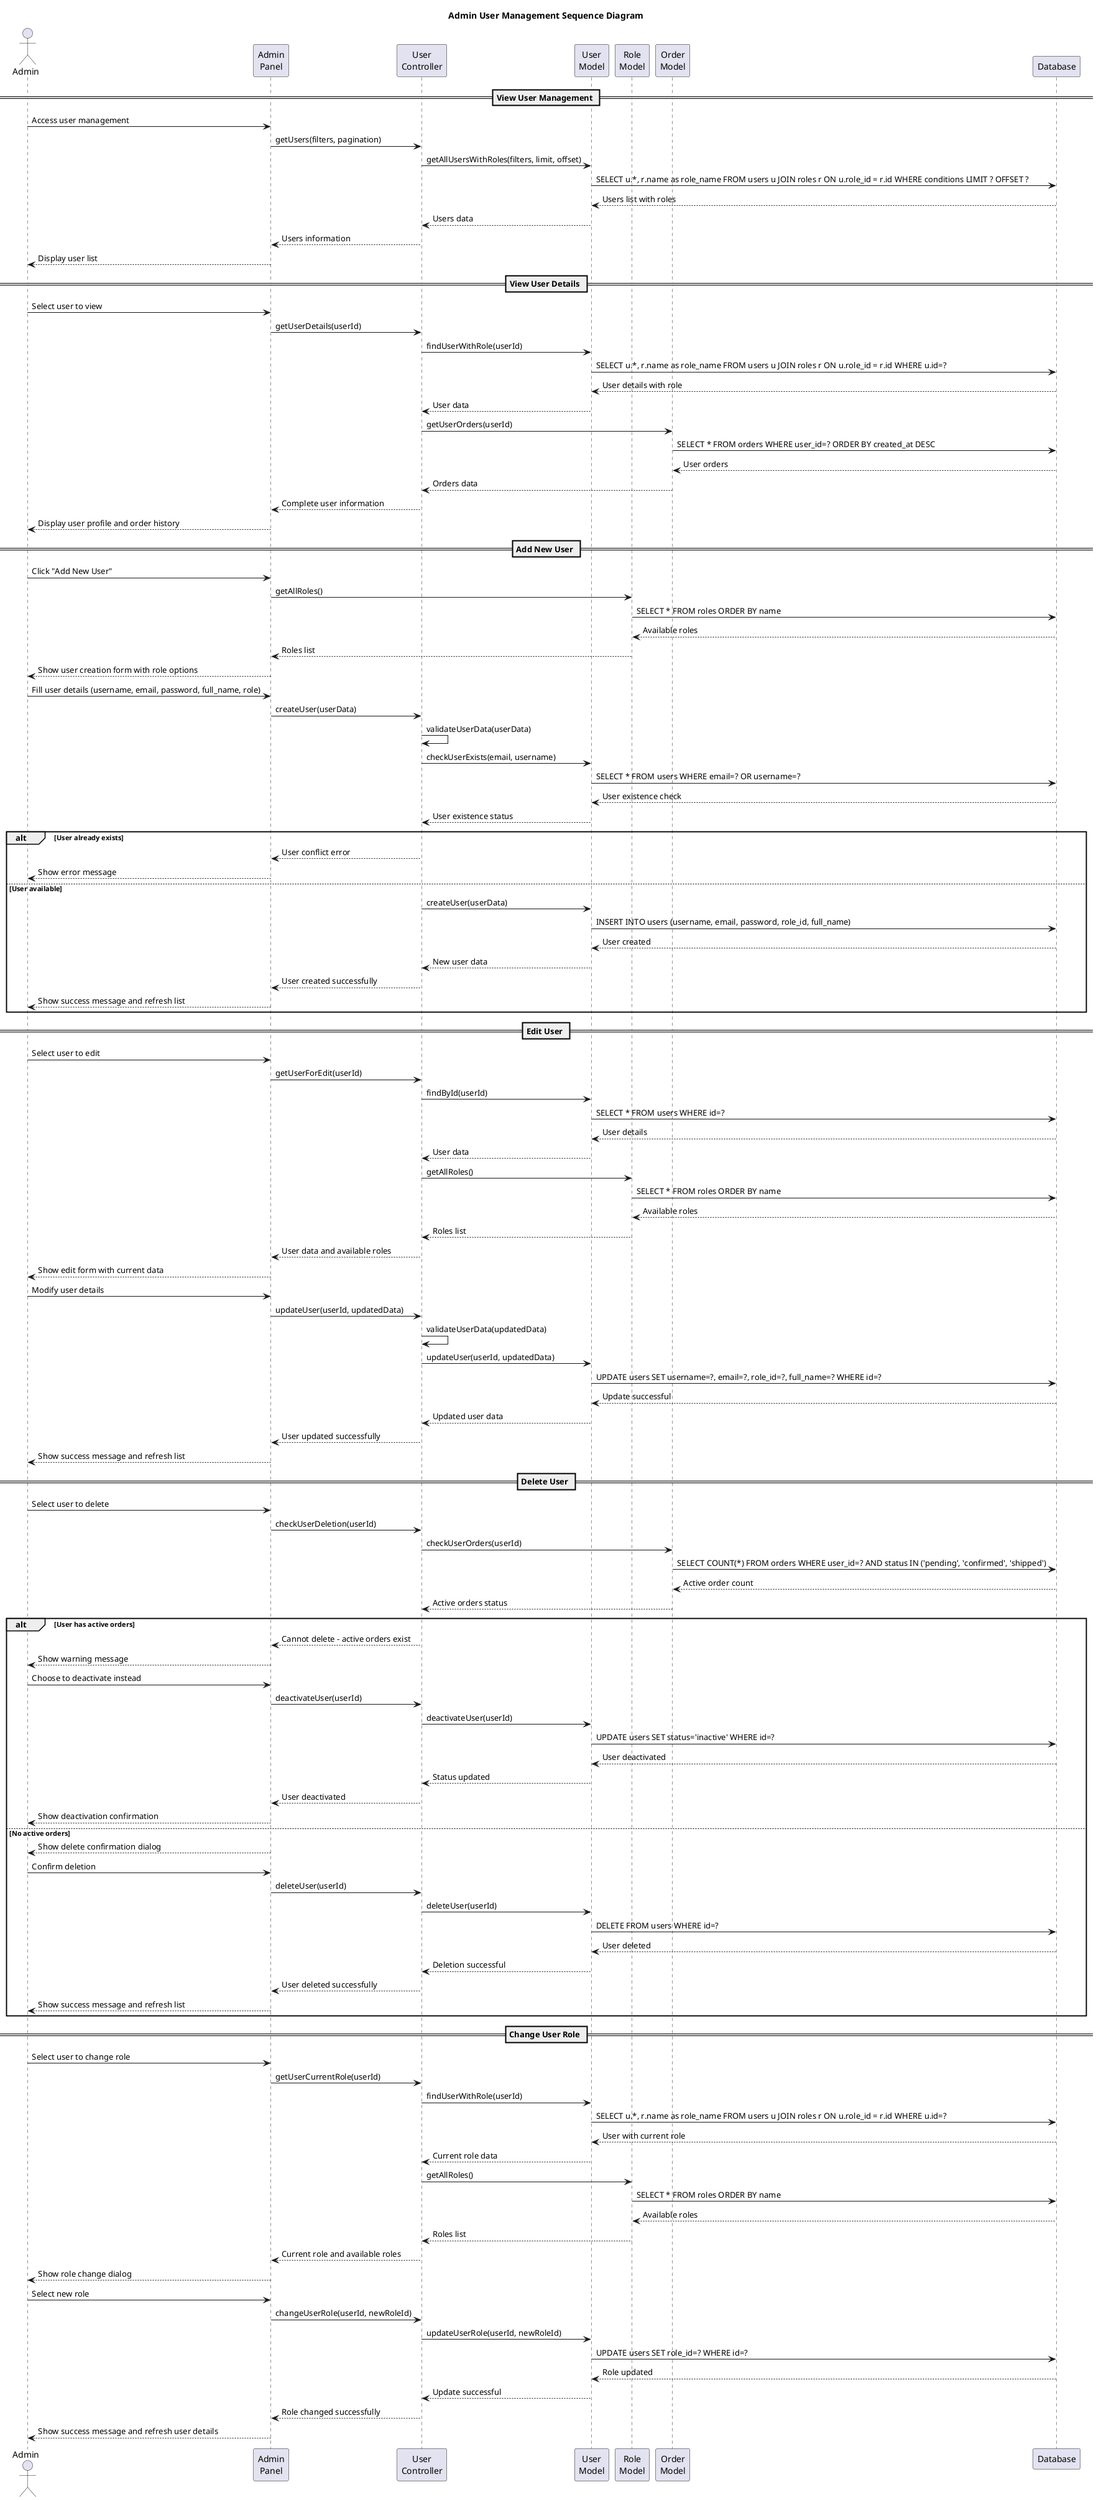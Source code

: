 @startuml admin-user-management-sequence
title Admin User Management Sequence Diagram

actor Admin
participant "Admin\nPanel" as AdminUI
participant "User\nController" as UserController
participant "User\nModel" as UserModel
participant "Role\nModel" as RoleModel
participant "Order\nModel" as OrderModel
participant "Database" as DB

== View User Management ==
Admin -> AdminUI: Access user management
AdminUI -> UserController: getUsers(filters, pagination)
UserController -> UserModel: getAllUsersWithRoles(filters, limit, offset)
UserModel -> DB: SELECT u.*, r.name as role_name FROM users u JOIN roles r ON u.role_id = r.id WHERE conditions LIMIT ? OFFSET ?
DB --> UserModel: Users list with roles
UserModel --> UserController: Users data
UserController --> AdminUI: Users information
AdminUI --> Admin: Display user list

== View User Details ==
Admin -> AdminUI: Select user to view
AdminUI -> UserController: getUserDetails(userId)

UserController -> UserModel: findUserWithRole(userId)
UserModel -> DB: SELECT u.*, r.name as role_name FROM users u JOIN roles r ON u.role_id = r.id WHERE u.id=?
DB --> UserModel: User details with role
UserModel --> UserController: User data

UserController -> OrderModel: getUserOrders(userId)
OrderModel -> DB: SELECT * FROM orders WHERE user_id=? ORDER BY created_at DESC
DB --> OrderModel: User orders
OrderModel --> UserController: Orders data

UserController --> AdminUI: Complete user information
AdminUI --> Admin: Display user profile and order history

== Add New User ==
Admin -> AdminUI: Click "Add New User"
AdminUI -> RoleModel: getAllRoles()
RoleModel -> DB: SELECT * FROM roles ORDER BY name
DB --> RoleModel: Available roles
RoleModel --> AdminUI: Roles list
AdminUI --> Admin: Show user creation form with role options

Admin -> AdminUI: Fill user details (username, email, password, full_name, role)
AdminUI -> UserController: createUser(userData)

UserController -> UserController: validateUserData(userData)
UserController -> UserModel: checkUserExists(email, username)
UserModel -> DB: SELECT * FROM users WHERE email=? OR username=?
DB --> UserModel: User existence check
UserModel --> UserController: User existence status

alt User already exists
    UserController --> AdminUI: User conflict error
    AdminUI --> Admin: Show error message
else User available
    UserController -> UserModel: createUser(userData)
    UserModel -> DB: INSERT INTO users (username, email, password, role_id, full_name)
    DB --> UserModel: User created
    UserModel --> UserController: New user data
    
    UserController --> AdminUI: User created successfully
    AdminUI --> Admin: Show success message and refresh list
end

== Edit User ==
Admin -> AdminUI: Select user to edit
AdminUI -> UserController: getUserForEdit(userId)
UserController -> UserModel: findById(userId)
UserModel -> DB: SELECT * FROM users WHERE id=?
DB --> UserModel: User details
UserModel --> UserController: User data

UserController -> RoleModel: getAllRoles()
RoleModel -> DB: SELECT * FROM roles ORDER BY name
DB --> RoleModel: Available roles
RoleModel --> UserController: Roles list

UserController --> AdminUI: User data and available roles
AdminUI --> Admin: Show edit form with current data

Admin -> AdminUI: Modify user details
AdminUI -> UserController: updateUser(userId, updatedData)

UserController -> UserController: validateUserData(updatedData)
UserController -> UserModel: updateUser(userId, updatedData)
UserModel -> DB: UPDATE users SET username=?, email=?, role_id=?, full_name=? WHERE id=?
DB --> UserModel: Update successful
UserModel --> UserController: Updated user data

UserController --> AdminUI: User updated successfully
AdminUI --> Admin: Show success message and refresh list

== Delete User ==
Admin -> AdminUI: Select user to delete
AdminUI -> UserController: checkUserDeletion(userId)

UserController -> OrderModel: checkUserOrders(userId)
OrderModel -> DB: SELECT COUNT(*) FROM orders WHERE user_id=? AND status IN ('pending', 'confirmed', 'shipped')
DB --> OrderModel: Active order count
OrderModel --> UserController: Active orders status

alt User has active orders
    UserController --> AdminUI: Cannot delete - active orders exist
    AdminUI --> Admin: Show warning message
    
    Admin -> AdminUI: Choose to deactivate instead
    AdminUI -> UserController: deactivateUser(userId)
    UserController -> UserModel: deactivateUser(userId)
    UserModel -> DB: UPDATE users SET status='inactive' WHERE id=?
    DB --> UserModel: User deactivated
    UserModel --> UserController: Status updated
    UserController --> AdminUI: User deactivated
    AdminUI --> Admin: Show deactivation confirmation
    
else No active orders
    AdminUI --> Admin: Show delete confirmation dialog
    Admin -> AdminUI: Confirm deletion
    AdminUI -> UserController: deleteUser(userId)
    
    UserController -> UserModel: deleteUser(userId)
    UserModel -> DB: DELETE FROM users WHERE id=?
    DB --> UserModel: User deleted
    UserModel --> UserController: Deletion successful
    
    UserController --> AdminUI: User deleted successfully
    AdminUI --> Admin: Show success message and refresh list
end

== Change User Role ==
Admin -> AdminUI: Select user to change role
AdminUI -> UserController: getUserCurrentRole(userId)
UserController -> UserModel: findUserWithRole(userId)
UserModel -> DB: SELECT u.*, r.name as role_name FROM users u JOIN roles r ON u.role_id = r.id WHERE u.id=?
DB --> UserModel: User with current role
UserModel --> UserController: Current role data

UserController -> RoleModel: getAllRoles()
RoleModel -> DB: SELECT * FROM roles ORDER BY name
DB --> RoleModel: Available roles
RoleModel --> UserController: Roles list

UserController --> AdminUI: Current role and available roles
AdminUI --> Admin: Show role change dialog

Admin -> AdminUI: Select new role
AdminUI -> UserController: changeUserRole(userId, newRoleId)

UserController -> UserModel: updateUserRole(userId, newRoleId)
UserModel -> DB: UPDATE users SET role_id=? WHERE id=?
DB --> UserModel: Role updated
UserModel --> UserController: Update successful

UserController --> AdminUI: Role changed successfully
AdminUI --> Admin: Show success message and refresh user details

@enduml
